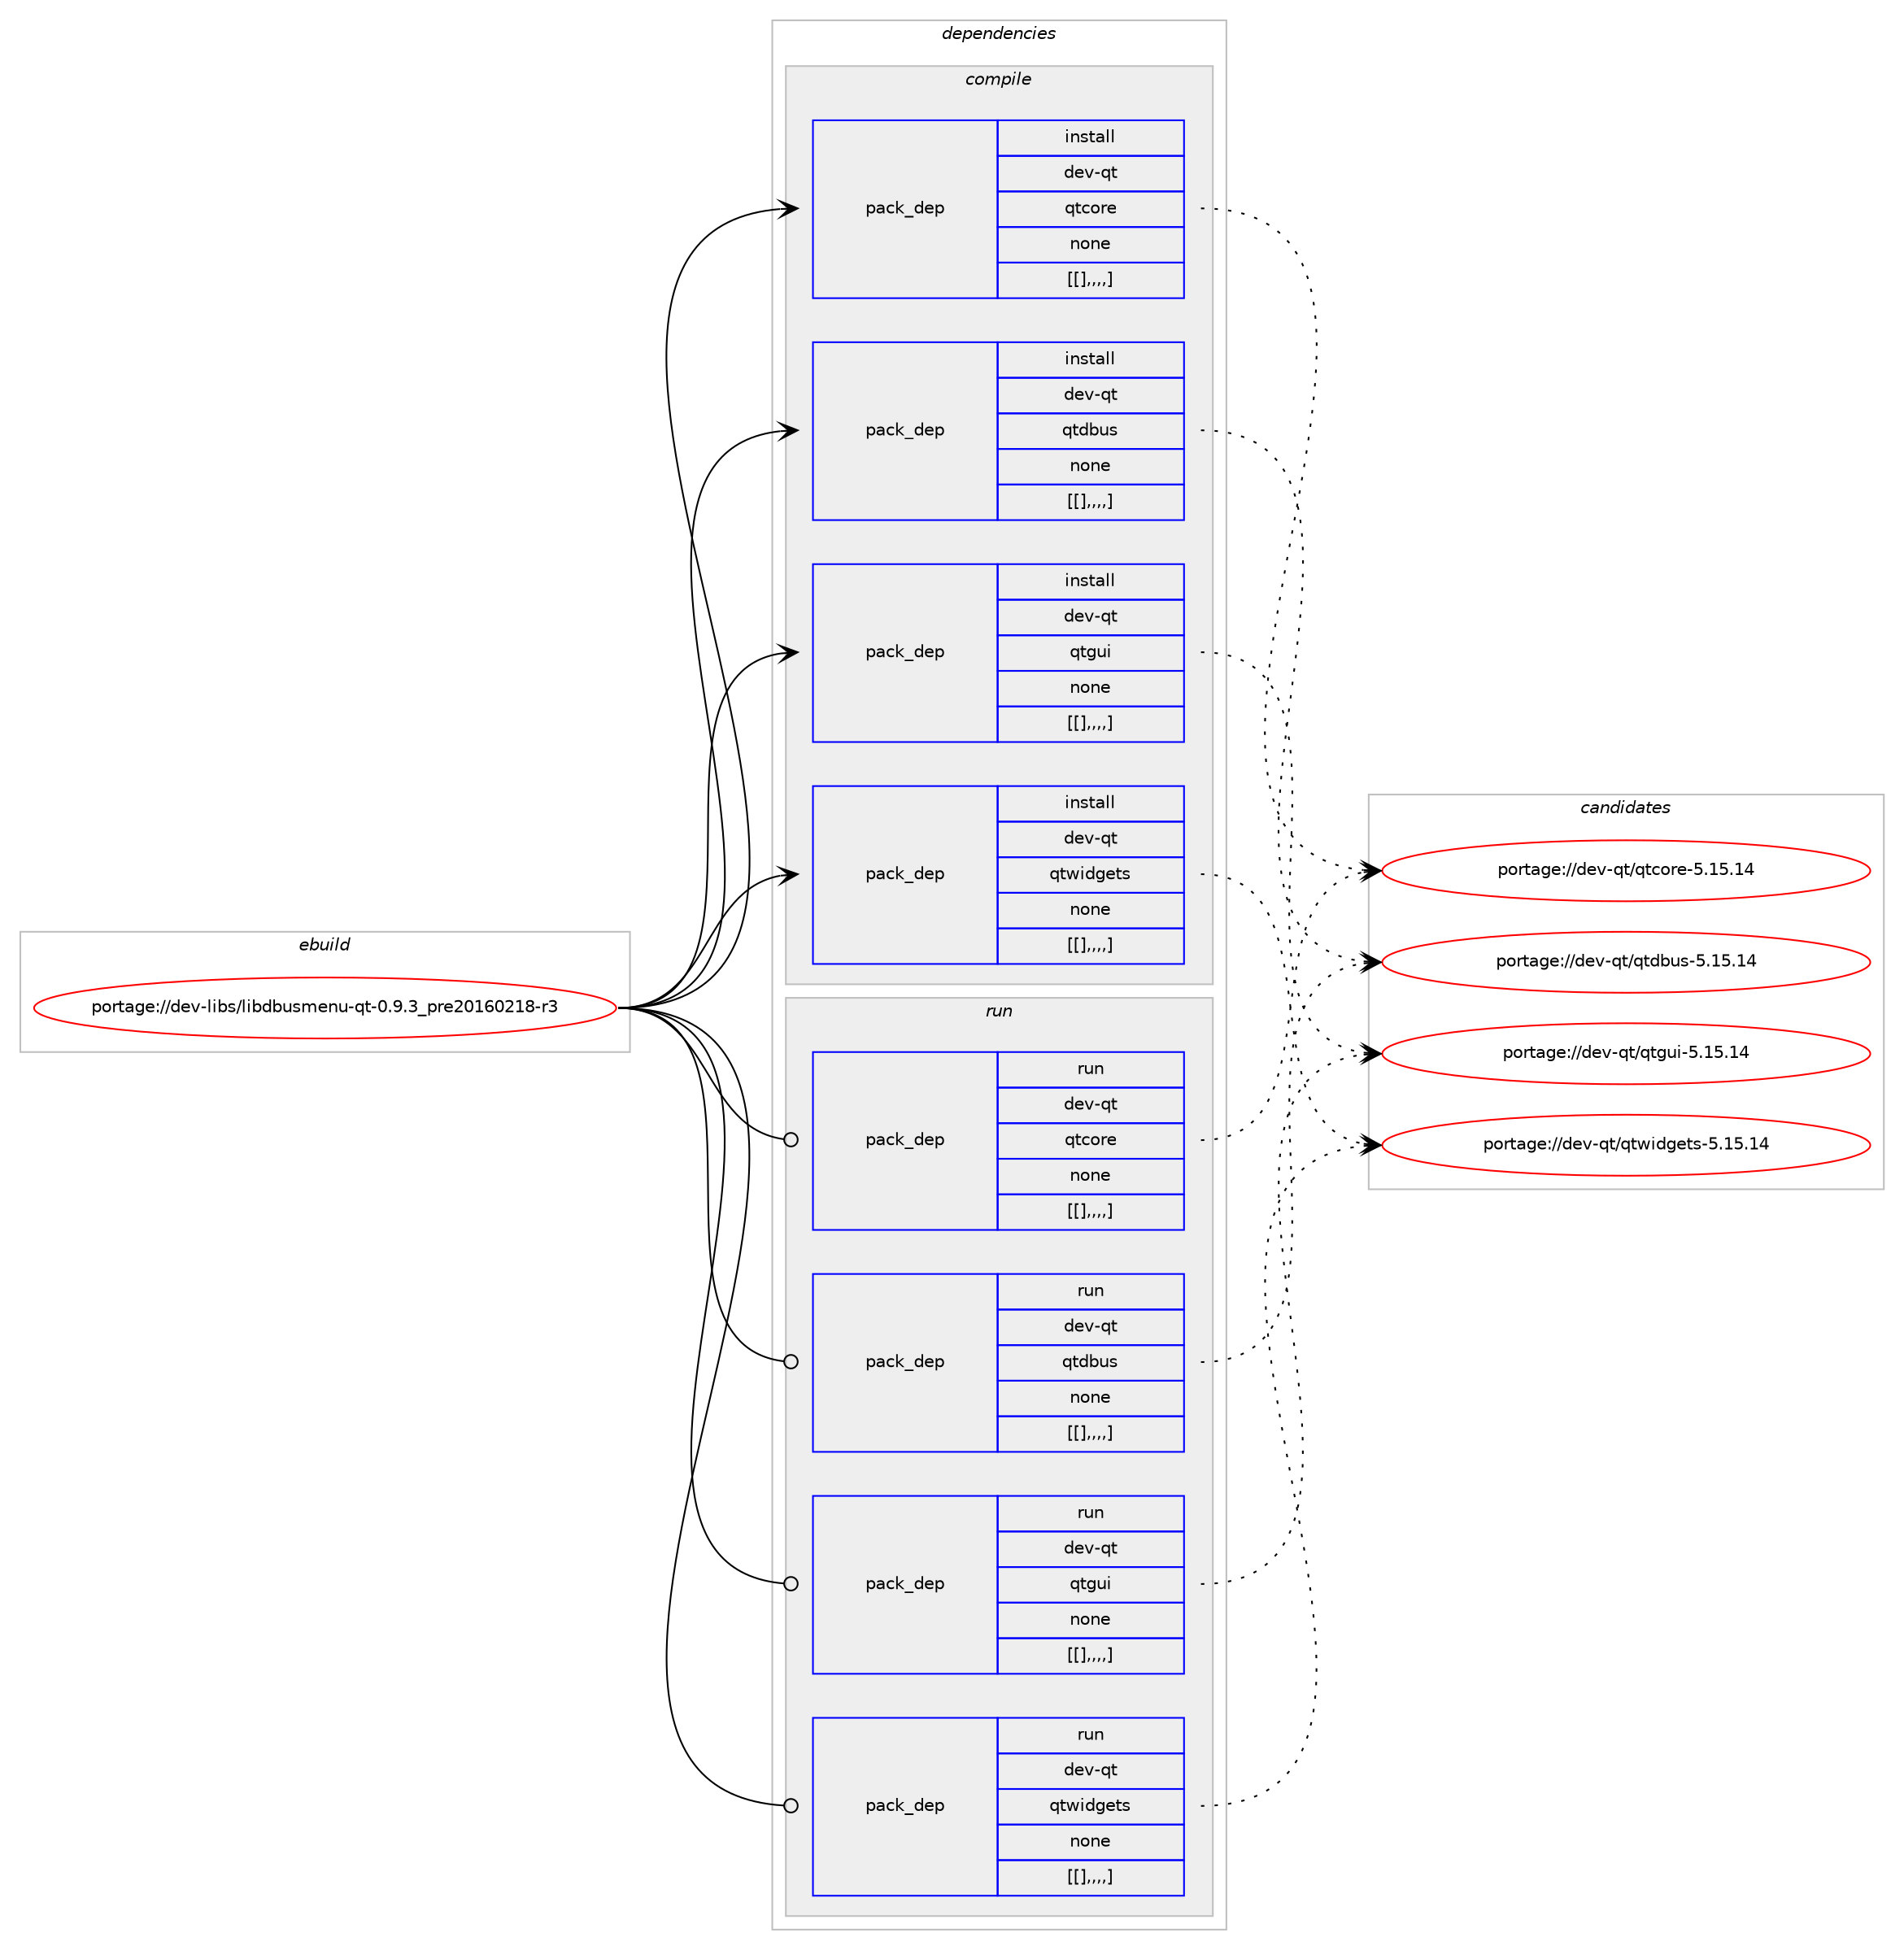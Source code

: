 digraph prolog {

# *************
# Graph options
# *************

newrank=true;
concentrate=true;
compound=true;
graph [rankdir=LR,fontname=Helvetica,fontsize=10,ranksep=1.5];#, ranksep=2.5, nodesep=0.2];
edge  [arrowhead=vee];
node  [fontname=Helvetica,fontsize=10];

# **********
# The ebuild
# **********

subgraph cluster_leftcol {
color=gray;
label=<<i>ebuild</i>>;
id [label="portage://dev-libs/libdbusmenu-qt-0.9.3_pre20160218-r3", color=red, width=4, href="../dev-libs/libdbusmenu-qt-0.9.3_pre20160218-r3.svg"];
}

# ****************
# The dependencies
# ****************

subgraph cluster_midcol {
color=gray;
label=<<i>dependencies</i>>;
subgraph cluster_compile {
fillcolor="#eeeeee";
style=filled;
label=<<i>compile</i>>;
subgraph pack82121 {
dependency110358 [label=<<TABLE BORDER="0" CELLBORDER="1" CELLSPACING="0" CELLPADDING="4" WIDTH="220"><TR><TD ROWSPAN="6" CELLPADDING="30">pack_dep</TD></TR><TR><TD WIDTH="110">install</TD></TR><TR><TD>dev-qt</TD></TR><TR><TD>qtcore</TD></TR><TR><TD>none</TD></TR><TR><TD>[[],,,,]</TD></TR></TABLE>>, shape=none, color=blue];
}
id:e -> dependency110358:w [weight=20,style="solid",arrowhead="vee"];
subgraph pack82122 {
dependency110359 [label=<<TABLE BORDER="0" CELLBORDER="1" CELLSPACING="0" CELLPADDING="4" WIDTH="220"><TR><TD ROWSPAN="6" CELLPADDING="30">pack_dep</TD></TR><TR><TD WIDTH="110">install</TD></TR><TR><TD>dev-qt</TD></TR><TR><TD>qtdbus</TD></TR><TR><TD>none</TD></TR><TR><TD>[[],,,,]</TD></TR></TABLE>>, shape=none, color=blue];
}
id:e -> dependency110359:w [weight=20,style="solid",arrowhead="vee"];
subgraph pack82123 {
dependency110360 [label=<<TABLE BORDER="0" CELLBORDER="1" CELLSPACING="0" CELLPADDING="4" WIDTH="220"><TR><TD ROWSPAN="6" CELLPADDING="30">pack_dep</TD></TR><TR><TD WIDTH="110">install</TD></TR><TR><TD>dev-qt</TD></TR><TR><TD>qtgui</TD></TR><TR><TD>none</TD></TR><TR><TD>[[],,,,]</TD></TR></TABLE>>, shape=none, color=blue];
}
id:e -> dependency110360:w [weight=20,style="solid",arrowhead="vee"];
subgraph pack82124 {
dependency110361 [label=<<TABLE BORDER="0" CELLBORDER="1" CELLSPACING="0" CELLPADDING="4" WIDTH="220"><TR><TD ROWSPAN="6" CELLPADDING="30">pack_dep</TD></TR><TR><TD WIDTH="110">install</TD></TR><TR><TD>dev-qt</TD></TR><TR><TD>qtwidgets</TD></TR><TR><TD>none</TD></TR><TR><TD>[[],,,,]</TD></TR></TABLE>>, shape=none, color=blue];
}
id:e -> dependency110361:w [weight=20,style="solid",arrowhead="vee"];
}
subgraph cluster_compileandrun {
fillcolor="#eeeeee";
style=filled;
label=<<i>compile and run</i>>;
}
subgraph cluster_run {
fillcolor="#eeeeee";
style=filled;
label=<<i>run</i>>;
subgraph pack82125 {
dependency110362 [label=<<TABLE BORDER="0" CELLBORDER="1" CELLSPACING="0" CELLPADDING="4" WIDTH="220"><TR><TD ROWSPAN="6" CELLPADDING="30">pack_dep</TD></TR><TR><TD WIDTH="110">run</TD></TR><TR><TD>dev-qt</TD></TR><TR><TD>qtcore</TD></TR><TR><TD>none</TD></TR><TR><TD>[[],,,,]</TD></TR></TABLE>>, shape=none, color=blue];
}
id:e -> dependency110362:w [weight=20,style="solid",arrowhead="odot"];
subgraph pack82126 {
dependency110363 [label=<<TABLE BORDER="0" CELLBORDER="1" CELLSPACING="0" CELLPADDING="4" WIDTH="220"><TR><TD ROWSPAN="6" CELLPADDING="30">pack_dep</TD></TR><TR><TD WIDTH="110">run</TD></TR><TR><TD>dev-qt</TD></TR><TR><TD>qtdbus</TD></TR><TR><TD>none</TD></TR><TR><TD>[[],,,,]</TD></TR></TABLE>>, shape=none, color=blue];
}
id:e -> dependency110363:w [weight=20,style="solid",arrowhead="odot"];
subgraph pack82127 {
dependency110364 [label=<<TABLE BORDER="0" CELLBORDER="1" CELLSPACING="0" CELLPADDING="4" WIDTH="220"><TR><TD ROWSPAN="6" CELLPADDING="30">pack_dep</TD></TR><TR><TD WIDTH="110">run</TD></TR><TR><TD>dev-qt</TD></TR><TR><TD>qtgui</TD></TR><TR><TD>none</TD></TR><TR><TD>[[],,,,]</TD></TR></TABLE>>, shape=none, color=blue];
}
id:e -> dependency110364:w [weight=20,style="solid",arrowhead="odot"];
subgraph pack82128 {
dependency110365 [label=<<TABLE BORDER="0" CELLBORDER="1" CELLSPACING="0" CELLPADDING="4" WIDTH="220"><TR><TD ROWSPAN="6" CELLPADDING="30">pack_dep</TD></TR><TR><TD WIDTH="110">run</TD></TR><TR><TD>dev-qt</TD></TR><TR><TD>qtwidgets</TD></TR><TR><TD>none</TD></TR><TR><TD>[[],,,,]</TD></TR></TABLE>>, shape=none, color=blue];
}
id:e -> dependency110365:w [weight=20,style="solid",arrowhead="odot"];
}
}

# **************
# The candidates
# **************

subgraph cluster_choices {
rank=same;
color=gray;
label=<<i>candidates</i>>;

subgraph choice82121 {
color=black;
nodesep=1;
choice1001011184511311647113116991111141014553464953464952 [label="portage://dev-qt/qtcore-5.15.14", color=red, width=4,href="../dev-qt/qtcore-5.15.14.svg"];
dependency110358:e -> choice1001011184511311647113116991111141014553464953464952:w [style=dotted,weight="100"];
}
subgraph choice82122 {
color=black;
nodesep=1;
choice1001011184511311647113116100981171154553464953464952 [label="portage://dev-qt/qtdbus-5.15.14", color=red, width=4,href="../dev-qt/qtdbus-5.15.14.svg"];
dependency110359:e -> choice1001011184511311647113116100981171154553464953464952:w [style=dotted,weight="100"];
}
subgraph choice82123 {
color=black;
nodesep=1;
choice10010111845113116471131161031171054553464953464952 [label="portage://dev-qt/qtgui-5.15.14", color=red, width=4,href="../dev-qt/qtgui-5.15.14.svg"];
dependency110360:e -> choice10010111845113116471131161031171054553464953464952:w [style=dotted,weight="100"];
}
subgraph choice82124 {
color=black;
nodesep=1;
choice10010111845113116471131161191051001031011161154553464953464952 [label="portage://dev-qt/qtwidgets-5.15.14", color=red, width=4,href="../dev-qt/qtwidgets-5.15.14.svg"];
dependency110361:e -> choice10010111845113116471131161191051001031011161154553464953464952:w [style=dotted,weight="100"];
}
subgraph choice82125 {
color=black;
nodesep=1;
choice1001011184511311647113116991111141014553464953464952 [label="portage://dev-qt/qtcore-5.15.14", color=red, width=4,href="../dev-qt/qtcore-5.15.14.svg"];
dependency110362:e -> choice1001011184511311647113116991111141014553464953464952:w [style=dotted,weight="100"];
}
subgraph choice82126 {
color=black;
nodesep=1;
choice1001011184511311647113116100981171154553464953464952 [label="portage://dev-qt/qtdbus-5.15.14", color=red, width=4,href="../dev-qt/qtdbus-5.15.14.svg"];
dependency110363:e -> choice1001011184511311647113116100981171154553464953464952:w [style=dotted,weight="100"];
}
subgraph choice82127 {
color=black;
nodesep=1;
choice10010111845113116471131161031171054553464953464952 [label="portage://dev-qt/qtgui-5.15.14", color=red, width=4,href="../dev-qt/qtgui-5.15.14.svg"];
dependency110364:e -> choice10010111845113116471131161031171054553464953464952:w [style=dotted,weight="100"];
}
subgraph choice82128 {
color=black;
nodesep=1;
choice10010111845113116471131161191051001031011161154553464953464952 [label="portage://dev-qt/qtwidgets-5.15.14", color=red, width=4,href="../dev-qt/qtwidgets-5.15.14.svg"];
dependency110365:e -> choice10010111845113116471131161191051001031011161154553464953464952:w [style=dotted,weight="100"];
}
}

}
